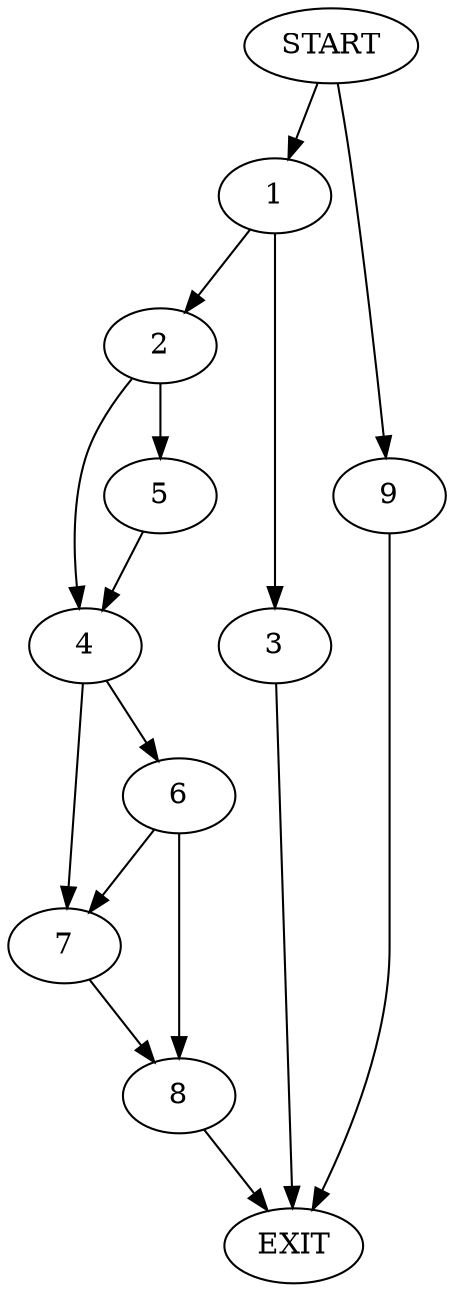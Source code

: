 digraph {
0 [label="START"]
10 [label="EXIT"]
0 -> 1
1 -> 2
1 -> 3
2 -> 4
2 -> 5
3 -> 10
5 -> 4
4 -> 6
4 -> 7
6 -> 8
6 -> 7
7 -> 8
8 -> 10
0 -> 9
9 -> 10
}
